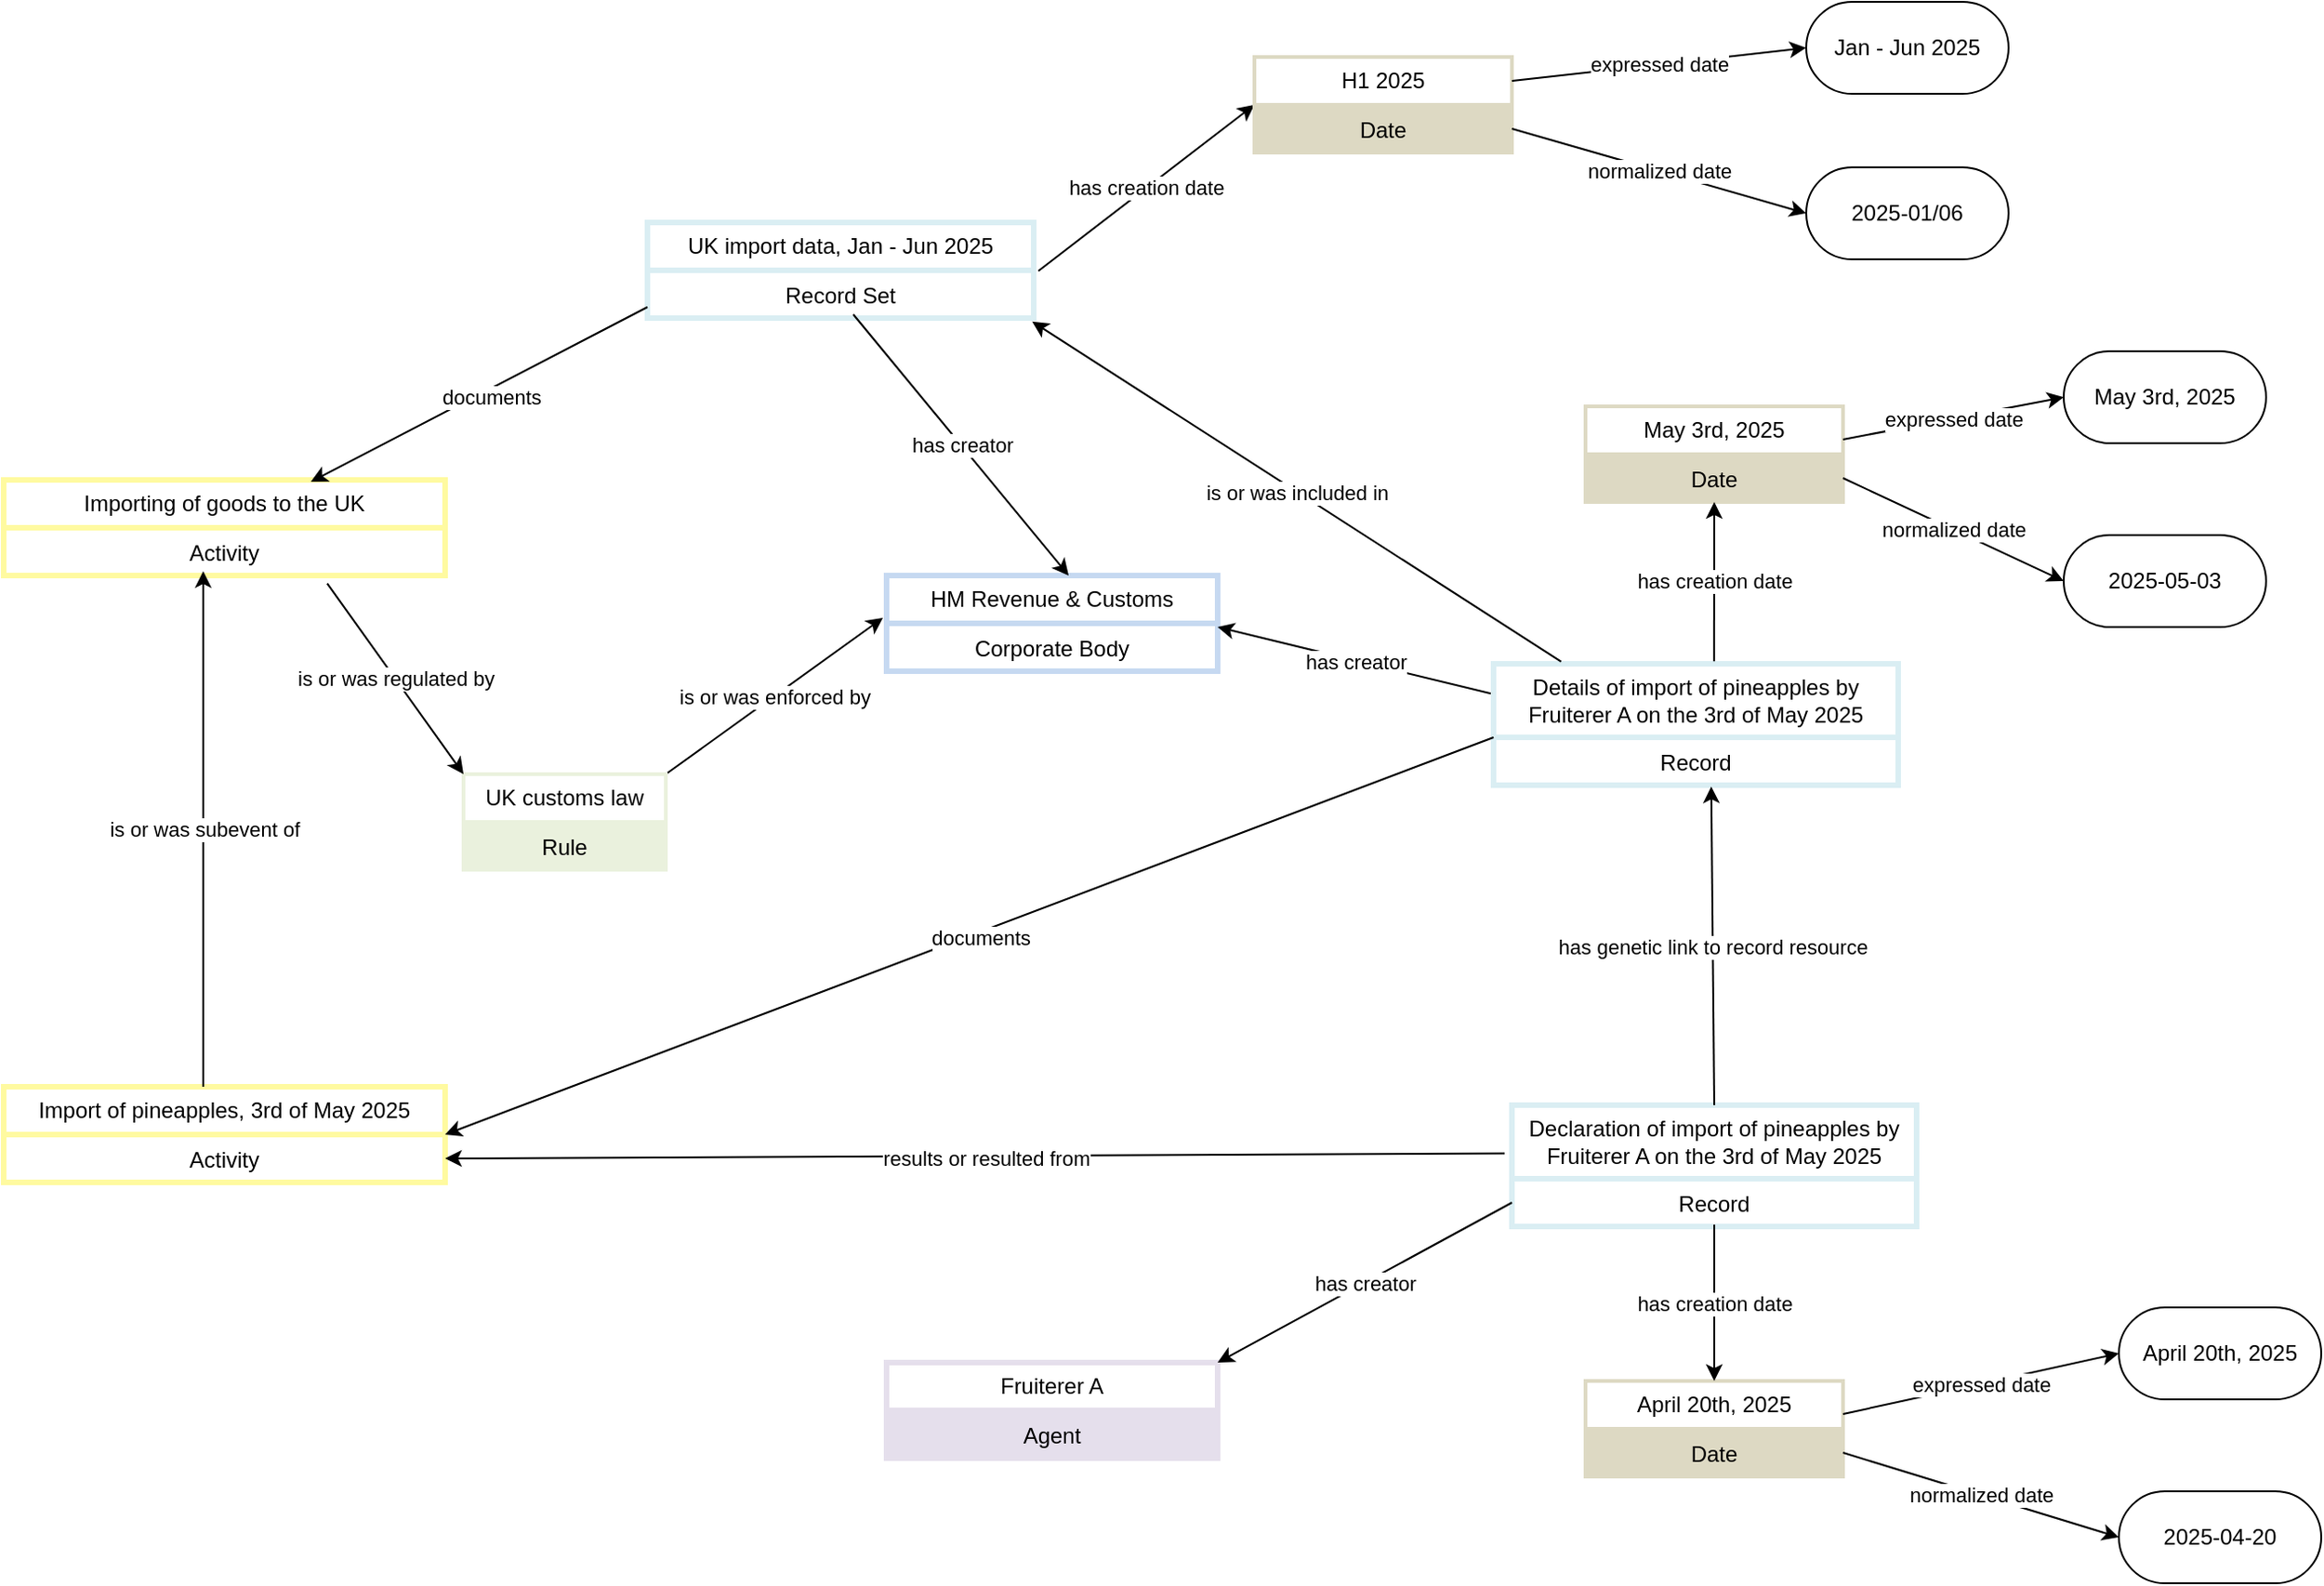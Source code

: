 <mxfile version="28.2.7">
  <diagram name="Page-1" id="gD_oswIPVhmendxxoWTu">
    <mxGraphModel dx="870" dy="566" grid="1" gridSize="10" guides="1" tooltips="1" connect="1" arrows="1" fold="1" page="1" pageScale="1" pageWidth="4681" pageHeight="3300" math="0" shadow="0">
      <root>
        <mxCell id="0" />
        <mxCell id="1" parent="0" />
        <mxCell id="1KNnokjcpxOvImdohz6O-1" value="UK import data, Jan - Jun 2025" style="swimlane;fontStyle=0;childLayout=stackLayout;horizontal=1;startSize=26;strokeColor=#DAEEF3;strokeWidth=3;fillColor=none;horizontalStack=0;resizeParent=1;resizeParentMax=0;resizeLast=0;collapsible=1;marginBottom=0;whiteSpace=wrap;html=1;" parent="1" vertex="1">
          <mxGeometry x="580" y="190" width="210" height="52" as="geometry" />
        </mxCell>
        <mxCell id="1KNnokjcpxOvImdohz6O-7" value="Record Set" style="text;strokeColor=#DAEEF3;strokeWidth=3;fillColor=none;align=center;verticalAlign=top;spacingLeft=4;spacingRight=4;overflow=hidden;rotatable=0;points=[[0,0.5],[1,0.5]];portConstraint=eastwest;whiteSpace=wrap;html=1;" parent="1KNnokjcpxOvImdohz6O-1" vertex="1">
          <mxGeometry y="26" width="210" height="26" as="geometry" />
        </mxCell>
        <mxCell id="1KNnokjcpxOvImdohz6O-3" value="HM Revenue &amp;amp; Customs" style="swimlane;fontStyle=0;childLayout=stackLayout;horizontal=1;startSize=26;strokeColor=#C6D9F1;strokeWidth=3;fillColor=none;horizontalStack=0;resizeParent=1;resizeParentMax=0;resizeLast=0;collapsible=1;marginBottom=0;whiteSpace=wrap;html=1;" parent="1" vertex="1">
          <mxGeometry x="710" y="382" width="180" height="52" as="geometry" />
        </mxCell>
        <mxCell id="1KNnokjcpxOvImdohz6O-4" value="Corporate Body" style="text;strokeColor=#C6D9F1;strokeWidth=3;fillColor=none;align=center;verticalAlign=top;spacingLeft=4;spacingRight=4;overflow=hidden;rotatable=0;points=[[0,0.5],[1,0.5]];portConstraint=eastwest;whiteSpace=wrap;html=1;" parent="1KNnokjcpxOvImdohz6O-3" vertex="1">
          <mxGeometry y="26" width="180" height="26" as="geometry" />
        </mxCell>
        <mxCell id="1KNnokjcpxOvImdohz6O-5" value="" style="endArrow=classic;html=1;rounded=0;entryX=0.55;entryY=0;entryDx=0;entryDy=0;exitX=0.533;exitY=0.923;exitDx=0;exitDy=0;exitPerimeter=0;entryPerimeter=0;" parent="1" source="1KNnokjcpxOvImdohz6O-7" target="1KNnokjcpxOvImdohz6O-3" edge="1">
          <mxGeometry relative="1" as="geometry">
            <mxPoint x="560" y="300" as="sourcePoint" />
            <mxPoint x="130" y="361" as="targetPoint" />
          </mxGeometry>
        </mxCell>
        <mxCell id="1KNnokjcpxOvImdohz6O-6" value="has creator" style="edgeLabel;resizable=0;html=1;;align=center;verticalAlign=middle;" parent="1KNnokjcpxOvImdohz6O-5" connectable="0" vertex="1">
          <mxGeometry relative="1" as="geometry" />
        </mxCell>
        <mxCell id="1KNnokjcpxOvImdohz6O-8" value="" style="endArrow=classic;html=1;rounded=0;exitX=1.012;exitY=0.014;exitDx=0;exitDy=0;entryX=0;entryY=0.5;entryDx=0;entryDy=0;exitPerimeter=0;" parent="1" source="1KNnokjcpxOvImdohz6O-7" target="1KNnokjcpxOvImdohz6O-10" edge="1">
          <mxGeometry relative="1" as="geometry">
            <mxPoint x="800" y="215.5" as="sourcePoint" />
            <mxPoint x="950" y="215.5" as="targetPoint" />
          </mxGeometry>
        </mxCell>
        <mxCell id="1KNnokjcpxOvImdohz6O-9" value="has creation date" style="edgeLabel;resizable=0;html=1;;align=center;verticalAlign=middle;" parent="1KNnokjcpxOvImdohz6O-8" connectable="0" vertex="1">
          <mxGeometry relative="1" as="geometry" />
        </mxCell>
        <mxCell id="1KNnokjcpxOvImdohz6O-10" value="H1 2025" style="swimlane;fontStyle=0;childLayout=stackLayout;horizontal=1;startSize=26;strokeColor=#DDD9C3;strokeWidth=2;fillColor=none;horizontalStack=0;resizeParent=1;resizeParentMax=0;resizeLast=0;collapsible=1;marginBottom=0;whiteSpace=wrap;html=1;" parent="1" vertex="1">
          <mxGeometry x="910" y="100" width="140" height="52" as="geometry" />
        </mxCell>
        <mxCell id="1KNnokjcpxOvImdohz6O-11" value="Date" style="text;strokeColor=#DDD9C3;strokeWidth=2;fillColor=#DDD9C3;align=center;verticalAlign=top;spacingLeft=4;spacingRight=4;overflow=hidden;rotatable=0;points=[[0,0.5],[1,0.5]];portConstraint=eastwest;whiteSpace=wrap;html=1;" parent="1KNnokjcpxOvImdohz6O-10" vertex="1">
          <mxGeometry y="26" width="140" height="26" as="geometry" />
        </mxCell>
        <mxCell id="1KNnokjcpxOvImdohz6O-12" value="" style="endArrow=classic;html=1;rounded=0;exitX=1;exitY=0.75;exitDx=0;exitDy=0;entryX=0;entryY=0.5;entryDx=0;entryDy=0;" parent="1" source="1KNnokjcpxOvImdohz6O-10" target="1KNnokjcpxOvImdohz6O-14" edge="1">
          <mxGeometry relative="1" as="geometry">
            <mxPoint x="1117.5" y="95.5" as="sourcePoint" />
            <mxPoint x="1277.5" y="96" as="targetPoint" />
          </mxGeometry>
        </mxCell>
        <mxCell id="1KNnokjcpxOvImdohz6O-13" value="normalized date" style="edgeLabel;resizable=0;html=1;;align=center;verticalAlign=middle;" parent="1KNnokjcpxOvImdohz6O-12" connectable="0" vertex="1">
          <mxGeometry relative="1" as="geometry" />
        </mxCell>
        <mxCell id="1KNnokjcpxOvImdohz6O-14" value="2025-01/06" style="html=1;whiteSpace=wrap;rounded=1;arcSize=50;" parent="1" vertex="1">
          <mxGeometry x="1210" y="160" width="110" height="50" as="geometry" />
        </mxCell>
        <mxCell id="1KNnokjcpxOvImdohz6O-16" value="Jan - Jun 2025" style="html=1;whiteSpace=wrap;rounded=1;arcSize=50;" parent="1" vertex="1">
          <mxGeometry x="1210" y="70" width="110" height="50" as="geometry" />
        </mxCell>
        <mxCell id="1KNnokjcpxOvImdohz6O-17" value="" style="endArrow=classic;html=1;rounded=0;exitX=1;exitY=0.25;exitDx=0;exitDy=0;entryX=0;entryY=0.5;entryDx=0;entryDy=0;" parent="1" source="1KNnokjcpxOvImdohz6O-10" target="1KNnokjcpxOvImdohz6O-16" edge="1">
          <mxGeometry relative="1" as="geometry">
            <mxPoint x="1027.51" y="69.998" as="sourcePoint" />
            <mxPoint x="1027.5" y="11" as="targetPoint" />
          </mxGeometry>
        </mxCell>
        <mxCell id="1KNnokjcpxOvImdohz6O-18" value="expressed date" style="edgeLabel;resizable=0;html=1;;align=center;verticalAlign=middle;" parent="1KNnokjcpxOvImdohz6O-17" connectable="0" vertex="1">
          <mxGeometry relative="1" as="geometry" />
        </mxCell>
        <mxCell id="A35KRgC0kDwhK_vT6vw7-1" value="Importing of goods to the UK" style="swimlane;fontStyle=0;childLayout=stackLayout;horizontal=1;startSize=26;strokeColor=#FFFAA0;strokeWidth=3;fillColor=none;horizontalStack=0;resizeParent=1;resizeParentMax=0;resizeLast=0;collapsible=1;marginBottom=0;whiteSpace=wrap;html=1;" parent="1" vertex="1">
          <mxGeometry x="230" y="330" width="240" height="52" as="geometry" />
        </mxCell>
        <mxCell id="A35KRgC0kDwhK_vT6vw7-2" value="Activity" style="text;strokeColor=#FFFAA0;strokeWidth=3;fillColor=none;align=center;verticalAlign=top;spacingLeft=4;spacingRight=4;overflow=hidden;rotatable=0;points=[[0,0.5],[1,0.5]];portConstraint=eastwest;whiteSpace=wrap;html=1;" parent="A35KRgC0kDwhK_vT6vw7-1" vertex="1">
          <mxGeometry y="26" width="240" height="26" as="geometry" />
        </mxCell>
        <mxCell id="A35KRgC0kDwhK_vT6vw7-3" value="" style="endArrow=classic;html=1;rounded=0;exitX=0;exitY=0.769;exitDx=0;exitDy=0;exitPerimeter=0;entryX=0.696;entryY=0.019;entryDx=0;entryDy=0;entryPerimeter=0;" parent="1" source="1KNnokjcpxOvImdohz6O-7" target="A35KRgC0kDwhK_vT6vw7-1" edge="1">
          <mxGeometry relative="1" as="geometry">
            <mxPoint x="450" y="480" as="sourcePoint" />
            <mxPoint x="280" y="480.0" as="targetPoint" />
          </mxGeometry>
        </mxCell>
        <mxCell id="A35KRgC0kDwhK_vT6vw7-4" value="documents" style="edgeLabel;resizable=0;html=1;;align=center;verticalAlign=middle;" parent="A35KRgC0kDwhK_vT6vw7-3" connectable="0" vertex="1">
          <mxGeometry relative="1" as="geometry">
            <mxPoint x="6" y="1" as="offset" />
          </mxGeometry>
        </mxCell>
        <mxCell id="A35KRgC0kDwhK_vT6vw7-5" value="" style="endArrow=classic;html=1;rounded=0;entryX=-0.011;entryY=-0.115;entryDx=0;entryDy=0;exitX=1;exitY=0;exitDx=0;exitDy=0;entryPerimeter=0;" parent="1" source="z_VkaY4JEPrvHYw7quxx-11" target="1KNnokjcpxOvImdohz6O-4" edge="1">
          <mxGeometry relative="1" as="geometry">
            <mxPoint x="410" y="425.5" as="sourcePoint" />
            <mxPoint x="590" y="510" as="targetPoint" />
          </mxGeometry>
        </mxCell>
        <mxCell id="A35KRgC0kDwhK_vT6vw7-6" value="is or was enforced by" style="edgeLabel;resizable=0;html=1;;align=center;verticalAlign=middle;" parent="A35KRgC0kDwhK_vT6vw7-5" connectable="0" vertex="1">
          <mxGeometry relative="1" as="geometry" />
        </mxCell>
        <mxCell id="A35KRgC0kDwhK_vT6vw7-22" value="" style="endArrow=classic;html=1;rounded=0;exitX=0;exitY=0.25;exitDx=0;exitDy=0;" parent="1" source="z_VkaY4JEPrvHYw7quxx-1" edge="1">
          <mxGeometry relative="1" as="geometry">
            <mxPoint x="836.34" y="741.242" as="sourcePoint" />
            <mxPoint x="890" y="410" as="targetPoint" />
          </mxGeometry>
        </mxCell>
        <mxCell id="A35KRgC0kDwhK_vT6vw7-23" value="has creator" style="edgeLabel;resizable=0;html=1;;align=center;verticalAlign=middle;" parent="A35KRgC0kDwhK_vT6vw7-22" connectable="0" vertex="1">
          <mxGeometry relative="1" as="geometry" />
        </mxCell>
        <mxCell id="z_VkaY4JEPrvHYw7quxx-1" value="Details of import of pineapples by Fruiterer A on the 3rd of May 2025" style="swimlane;fontStyle=0;childLayout=stackLayout;horizontal=1;startSize=40;strokeColor=#DAEEF3;strokeWidth=3;fillColor=none;horizontalStack=0;resizeParent=1;resizeParentMax=0;resizeLast=0;collapsible=1;marginBottom=0;whiteSpace=wrap;html=1;" parent="1" vertex="1">
          <mxGeometry x="1040" y="430" width="220" height="66" as="geometry" />
        </mxCell>
        <mxCell id="z_VkaY4JEPrvHYw7quxx-2" value="Record" style="text;strokeColor=#DAEEF3;strokeWidth=3;fillColor=none;align=center;verticalAlign=top;spacingLeft=4;spacingRight=4;overflow=hidden;rotatable=0;points=[[0,0.5],[1,0.5]];portConstraint=eastwest;whiteSpace=wrap;html=1;" parent="z_VkaY4JEPrvHYw7quxx-1" vertex="1">
          <mxGeometry y="40" width="220" height="26" as="geometry" />
        </mxCell>
        <mxCell id="z_VkaY4JEPrvHYw7quxx-3" value="Declaration of import of pineapples by Fruiterer A on the 3rd of May 2025" style="swimlane;fontStyle=0;childLayout=stackLayout;horizontal=1;startSize=40;strokeColor=#DAEEF3;strokeWidth=3;fillColor=none;horizontalStack=0;resizeParent=1;resizeParentMax=0;resizeLast=0;collapsible=1;marginBottom=0;whiteSpace=wrap;html=1;" parent="1" vertex="1">
          <mxGeometry x="1050" y="670" width="220" height="66" as="geometry" />
        </mxCell>
        <mxCell id="z_VkaY4JEPrvHYw7quxx-4" value="Record" style="text;strokeColor=#DAEEF3;strokeWidth=3;fillColor=none;align=center;verticalAlign=top;spacingLeft=4;spacingRight=4;overflow=hidden;rotatable=0;points=[[0,0.5],[1,0.5]];portConstraint=eastwest;whiteSpace=wrap;html=1;" parent="z_VkaY4JEPrvHYw7quxx-3" vertex="1">
          <mxGeometry y="40" width="220" height="26" as="geometry" />
        </mxCell>
        <mxCell id="z_VkaY4JEPrvHYw7quxx-5" value="" style="endArrow=classic;html=1;rounded=0;exitX=0.5;exitY=0;exitDx=0;exitDy=0;entryX=0.538;entryY=1.027;entryDx=0;entryDy=0;entryPerimeter=0;" parent="1" source="z_VkaY4JEPrvHYw7quxx-3" target="z_VkaY4JEPrvHYw7quxx-2" edge="1">
          <mxGeometry relative="1" as="geometry">
            <mxPoint x="1170" y="485" as="sourcePoint" />
            <mxPoint x="1420" y="485" as="targetPoint" />
          </mxGeometry>
        </mxCell>
        <mxCell id="z_VkaY4JEPrvHYw7quxx-6" value="has genetic link to record resource" style="edgeLabel;resizable=0;html=1;;align=center;verticalAlign=middle;" parent="z_VkaY4JEPrvHYw7quxx-5" connectable="0" vertex="1">
          <mxGeometry relative="1" as="geometry" />
        </mxCell>
        <mxCell id="z_VkaY4JEPrvHYw7quxx-7" value="Fruiterer A" style="swimlane;fontStyle=0;childLayout=stackLayout;horizontal=1;startSize=26;strokeColor=light-dark(#e5dfec, #27374c);strokeWidth=3;fillColor=none;horizontalStack=0;resizeParent=1;resizeParentMax=0;resizeLast=0;collapsible=1;marginBottom=0;whiteSpace=wrap;html=1;" parent="1" vertex="1">
          <mxGeometry x="710" y="810" width="180" height="52" as="geometry" />
        </mxCell>
        <mxCell id="z_VkaY4JEPrvHYw7quxx-8" value="Agent" style="text;strokeColor=#E5DFEC;strokeWidth=3;fillColor=light-dark(#E5DFEC,#EDEDED);align=center;verticalAlign=top;spacingLeft=4;spacingRight=4;overflow=hidden;rotatable=0;points=[[0,0.5],[1,0.5]];portConstraint=eastwest;whiteSpace=wrap;html=1;" parent="z_VkaY4JEPrvHYw7quxx-7" vertex="1">
          <mxGeometry y="26" width="180" height="26" as="geometry" />
        </mxCell>
        <mxCell id="z_VkaY4JEPrvHYw7quxx-9" value="" style="endArrow=classic;html=1;rounded=0;entryX=1;entryY=0;entryDx=0;entryDy=0;exitX=0;exitY=0.5;exitDx=0;exitDy=0;" parent="1" source="z_VkaY4JEPrvHYw7quxx-4" target="z_VkaY4JEPrvHYw7quxx-7" edge="1">
          <mxGeometry relative="1" as="geometry">
            <mxPoint x="960" y="676" as="sourcePoint" />
            <mxPoint x="736" y="649" as="targetPoint" />
          </mxGeometry>
        </mxCell>
        <mxCell id="z_VkaY4JEPrvHYw7quxx-10" value="has creator" style="edgeLabel;resizable=0;html=1;;align=center;verticalAlign=middle;" parent="z_VkaY4JEPrvHYw7quxx-9" connectable="0" vertex="1">
          <mxGeometry relative="1" as="geometry" />
        </mxCell>
        <mxCell id="z_VkaY4JEPrvHYw7quxx-11" value="UK customs law" style="swimlane;fontStyle=0;childLayout=stackLayout;horizontal=1;startSize=26;strokeColor=#EAF1DD;strokeWidth=2;fillColor=none;horizontalStack=0;resizeParent=1;resizeParentMax=0;resizeLast=0;collapsible=1;marginBottom=0;whiteSpace=wrap;html=1;" parent="1" vertex="1">
          <mxGeometry x="480" y="490" width="110" height="52" as="geometry" />
        </mxCell>
        <mxCell id="z_VkaY4JEPrvHYw7quxx-12" value="Rule&lt;div&gt;&lt;br&gt;&lt;/div&gt;" style="text;strokeColor=#EAF1DD;strokeWidth=2;fillColor=#EAF1DD;align=center;verticalAlign=top;spacingLeft=4;spacingRight=4;overflow=hidden;rotatable=0;points=[[0,0.5],[1,0.5]];portConstraint=eastwest;whiteSpace=wrap;html=1;" parent="z_VkaY4JEPrvHYw7quxx-11" vertex="1">
          <mxGeometry y="26" width="110" height="26" as="geometry" />
        </mxCell>
        <mxCell id="z_VkaY4JEPrvHYw7quxx-13" value="" style="endArrow=classic;html=1;rounded=0;entryX=0;entryY=0;entryDx=0;entryDy=0;exitX=0.733;exitY=1.167;exitDx=0;exitDy=0;exitPerimeter=0;" parent="1" source="A35KRgC0kDwhK_vT6vw7-2" target="z_VkaY4JEPrvHYw7quxx-11" edge="1">
          <mxGeometry relative="1" as="geometry">
            <mxPoint x="533" y="471" as="sourcePoint" />
            <mxPoint x="330" y="470" as="targetPoint" />
          </mxGeometry>
        </mxCell>
        <mxCell id="z_VkaY4JEPrvHYw7quxx-14" value="is or was regulated by" style="edgeLabel;resizable=0;html=1;;align=center;verticalAlign=middle;" parent="z_VkaY4JEPrvHYw7quxx-13" connectable="0" vertex="1">
          <mxGeometry relative="1" as="geometry" />
        </mxCell>
        <mxCell id="z_VkaY4JEPrvHYw7quxx-15" value="Import of pineapples, 3rd of May 2025" style="swimlane;fontStyle=0;childLayout=stackLayout;horizontal=1;startSize=26;strokeColor=#FFFAA0;strokeWidth=3;fillColor=none;horizontalStack=0;resizeParent=1;resizeParentMax=0;resizeLast=0;collapsible=1;marginBottom=0;whiteSpace=wrap;html=1;" parent="1" vertex="1">
          <mxGeometry x="230" y="660" width="240" height="52" as="geometry" />
        </mxCell>
        <mxCell id="z_VkaY4JEPrvHYw7quxx-16" value="Activity" style="text;strokeColor=#FFFAA0;strokeWidth=3;fillColor=#FFFFFF;align=center;verticalAlign=top;spacingLeft=4;spacingRight=4;overflow=hidden;rotatable=0;points=[[0,0.5],[1,0.5]];portConstraint=eastwest;whiteSpace=wrap;html=1;" parent="z_VkaY4JEPrvHYw7quxx-15" vertex="1">
          <mxGeometry y="26" width="240" height="26" as="geometry" />
        </mxCell>
        <mxCell id="z_VkaY4JEPrvHYw7quxx-17" value="" style="endArrow=classic;html=1;rounded=0;exitX=0.452;exitY=0;exitDx=0;exitDy=0;exitPerimeter=0;entryX=0.452;entryY=0.907;entryDx=0;entryDy=0;entryPerimeter=0;" parent="1" source="z_VkaY4JEPrvHYw7quxx-15" target="A35KRgC0kDwhK_vT6vw7-2" edge="1">
          <mxGeometry relative="1" as="geometry">
            <mxPoint x="537" y="610" as="sourcePoint" />
            <mxPoint x="320" y="470" as="targetPoint" />
          </mxGeometry>
        </mxCell>
        <mxCell id="z_VkaY4JEPrvHYw7quxx-18" value="is or was subevent of" style="edgeLabel;resizable=0;html=1;;align=center;verticalAlign=middle;" parent="z_VkaY4JEPrvHYw7quxx-17" connectable="0" vertex="1">
          <mxGeometry relative="1" as="geometry" />
        </mxCell>
        <mxCell id="z_VkaY4JEPrvHYw7quxx-19" value="" style="endArrow=classic;html=1;rounded=0;exitX=0;exitY=0;exitDx=0;exitDy=0;exitPerimeter=0;entryX=1;entryY=0.5;entryDx=0;entryDy=0;" parent="1" source="z_VkaY4JEPrvHYw7quxx-2" target="z_VkaY4JEPrvHYw7quxx-15" edge="1">
          <mxGeometry relative="1" as="geometry">
            <mxPoint x="763" y="552" as="sourcePoint" />
            <mxPoint x="580" y="647" as="targetPoint" />
          </mxGeometry>
        </mxCell>
        <mxCell id="z_VkaY4JEPrvHYw7quxx-20" value="documents" style="edgeLabel;resizable=0;html=1;;align=center;verticalAlign=middle;" parent="z_VkaY4JEPrvHYw7quxx-19" connectable="0" vertex="1">
          <mxGeometry relative="1" as="geometry">
            <mxPoint x="6" y="1" as="offset" />
          </mxGeometry>
        </mxCell>
        <mxCell id="z_VkaY4JEPrvHYw7quxx-21" value="" style="endArrow=classic;html=1;rounded=0;exitX=-0.018;exitY=0.398;exitDx=0;exitDy=0;exitPerimeter=0;entryX=1;entryY=0.75;entryDx=0;entryDy=0;" parent="1" source="z_VkaY4JEPrvHYw7quxx-3" target="z_VkaY4JEPrvHYw7quxx-15" edge="1">
          <mxGeometry relative="1" as="geometry">
            <mxPoint x="910" y="570" as="sourcePoint" />
            <mxPoint x="340" y="736" as="targetPoint" />
          </mxGeometry>
        </mxCell>
        <mxCell id="z_VkaY4JEPrvHYw7quxx-22" value="results or resulted from" style="edgeLabel;resizable=0;html=1;;align=center;verticalAlign=middle;" parent="z_VkaY4JEPrvHYw7quxx-21" connectable="0" vertex="1">
          <mxGeometry relative="1" as="geometry">
            <mxPoint x="6" y="1" as="offset" />
          </mxGeometry>
        </mxCell>
        <mxCell id="z_VkaY4JEPrvHYw7quxx-23" value="May 3rd, 2025" style="swimlane;fontStyle=0;childLayout=stackLayout;horizontal=1;startSize=26;strokeColor=#DDD9C3;strokeWidth=2;fillColor=none;horizontalStack=0;resizeParent=1;resizeParentMax=0;resizeLast=0;collapsible=1;marginBottom=0;whiteSpace=wrap;html=1;" parent="1" vertex="1">
          <mxGeometry x="1090" y="290" width="140" height="52" as="geometry" />
        </mxCell>
        <mxCell id="z_VkaY4JEPrvHYw7quxx-24" value="Date" style="text;strokeColor=#DDD9C3;strokeWidth=2;fillColor=#DDD9C3;align=center;verticalAlign=top;spacingLeft=4;spacingRight=4;overflow=hidden;rotatable=0;points=[[0,0.5],[1,0.5]];portConstraint=eastwest;whiteSpace=wrap;html=1;" parent="z_VkaY4JEPrvHYw7quxx-23" vertex="1">
          <mxGeometry y="26" width="140" height="26" as="geometry" />
        </mxCell>
        <mxCell id="z_VkaY4JEPrvHYw7quxx-25" value="" style="endArrow=classic;html=1;rounded=0;exitX=0.545;exitY=-0.021;exitDx=0;exitDy=0;entryX=0.5;entryY=1;entryDx=0;entryDy=0;exitPerimeter=0;" parent="1" source="z_VkaY4JEPrvHYw7quxx-1" target="z_VkaY4JEPrvHYw7quxx-23" edge="1">
          <mxGeometry relative="1" as="geometry">
            <mxPoint x="1110" y="395" as="sourcePoint" />
            <mxPoint x="1260" y="395" as="targetPoint" />
          </mxGeometry>
        </mxCell>
        <mxCell id="z_VkaY4JEPrvHYw7quxx-26" value="has creation date" style="edgeLabel;resizable=0;html=1;;align=center;verticalAlign=middle;" parent="z_VkaY4JEPrvHYw7quxx-25" connectable="0" vertex="1">
          <mxGeometry relative="1" as="geometry" />
        </mxCell>
        <mxCell id="z_VkaY4JEPrvHYw7quxx-27" value="2025-05-03" style="html=1;whiteSpace=wrap;rounded=1;arcSize=50;" parent="1" vertex="1">
          <mxGeometry x="1350" y="360" width="110" height="50" as="geometry" />
        </mxCell>
        <mxCell id="z_VkaY4JEPrvHYw7quxx-28" value="May 3rd, 2025" style="html=1;whiteSpace=wrap;rounded=1;arcSize=50;" parent="1" vertex="1">
          <mxGeometry x="1350" y="260" width="110" height="50" as="geometry" />
        </mxCell>
        <mxCell id="z_VkaY4JEPrvHYw7quxx-29" value="" style="endArrow=classic;html=1;rounded=0;exitX=1;exitY=0.75;exitDx=0;exitDy=0;entryX=0;entryY=0.5;entryDx=0;entryDy=0;" parent="1" source="z_VkaY4JEPrvHYw7quxx-23" target="z_VkaY4JEPrvHYw7quxx-27" edge="1">
          <mxGeometry relative="1" as="geometry">
            <mxPoint x="1260" y="342" as="sourcePoint" />
            <mxPoint x="1420" y="388" as="targetPoint" />
          </mxGeometry>
        </mxCell>
        <mxCell id="z_VkaY4JEPrvHYw7quxx-30" value="normalized date" style="edgeLabel;resizable=0;html=1;;align=center;verticalAlign=middle;" parent="z_VkaY4JEPrvHYw7quxx-29" connectable="0" vertex="1">
          <mxGeometry relative="1" as="geometry" />
        </mxCell>
        <mxCell id="z_VkaY4JEPrvHYw7quxx-31" value="" style="endArrow=classic;html=1;rounded=0;exitX=1;exitY=0.25;exitDx=0;exitDy=0;entryX=0;entryY=0.5;entryDx=0;entryDy=0;" parent="1" target="z_VkaY4JEPrvHYw7quxx-28" edge="1">
          <mxGeometry relative="1" as="geometry">
            <mxPoint x="1230" y="308" as="sourcePoint" />
            <mxPoint x="1390" y="290" as="targetPoint" />
          </mxGeometry>
        </mxCell>
        <mxCell id="z_VkaY4JEPrvHYw7quxx-32" value="expressed date" style="edgeLabel;resizable=0;html=1;;align=center;verticalAlign=middle;" parent="z_VkaY4JEPrvHYw7quxx-31" connectable="0" vertex="1">
          <mxGeometry relative="1" as="geometry" />
        </mxCell>
        <mxCell id="z_VkaY4JEPrvHYw7quxx-33" value="April 20th, 2025" style="swimlane;fontStyle=0;childLayout=stackLayout;horizontal=1;startSize=26;strokeColor=#DDD9C3;strokeWidth=2;fillColor=none;horizontalStack=0;resizeParent=1;resizeParentMax=0;resizeLast=0;collapsible=1;marginBottom=0;whiteSpace=wrap;html=1;" parent="1" vertex="1">
          <mxGeometry x="1090" y="820" width="140" height="52" as="geometry" />
        </mxCell>
        <mxCell id="z_VkaY4JEPrvHYw7quxx-34" value="Date" style="text;strokeColor=#DDD9C3;strokeWidth=2;fillColor=#DDD9C3;align=center;verticalAlign=top;spacingLeft=4;spacingRight=4;overflow=hidden;rotatable=0;points=[[0,0.5],[1,0.5]];portConstraint=eastwest;whiteSpace=wrap;html=1;" parent="z_VkaY4JEPrvHYw7quxx-33" vertex="1">
          <mxGeometry y="26" width="140" height="26" as="geometry" />
        </mxCell>
        <mxCell id="z_VkaY4JEPrvHYw7quxx-36" value="2025-04-20" style="html=1;whiteSpace=wrap;rounded=1;arcSize=50;" parent="1" vertex="1">
          <mxGeometry x="1380" y="880" width="110" height="50" as="geometry" />
        </mxCell>
        <mxCell id="z_VkaY4JEPrvHYw7quxx-37" value="April 20th, 2025" style="html=1;whiteSpace=wrap;rounded=1;arcSize=50;" parent="1" vertex="1">
          <mxGeometry x="1380" y="780" width="110" height="50" as="geometry" />
        </mxCell>
        <mxCell id="z_VkaY4JEPrvHYw7quxx-38" value="" style="endArrow=classic;html=1;rounded=0;exitX=1;exitY=0.75;exitDx=0;exitDy=0;entryX=0;entryY=0.5;entryDx=0;entryDy=0;" parent="1" source="z_VkaY4JEPrvHYw7quxx-33" target="z_VkaY4JEPrvHYw7quxx-36" edge="1">
          <mxGeometry relative="1" as="geometry">
            <mxPoint x="1260" y="872" as="sourcePoint" />
            <mxPoint x="1420" y="918" as="targetPoint" />
          </mxGeometry>
        </mxCell>
        <mxCell id="z_VkaY4JEPrvHYw7quxx-39" value="normalized date" style="edgeLabel;resizable=0;html=1;;align=center;verticalAlign=middle;" parent="z_VkaY4JEPrvHYw7quxx-38" connectable="0" vertex="1">
          <mxGeometry relative="1" as="geometry" />
        </mxCell>
        <mxCell id="z_VkaY4JEPrvHYw7quxx-40" value="" style="endArrow=classic;html=1;rounded=0;exitX=1;exitY=0.25;exitDx=0;exitDy=0;entryX=0;entryY=0.5;entryDx=0;entryDy=0;" parent="1" target="z_VkaY4JEPrvHYw7quxx-37" edge="1">
          <mxGeometry relative="1" as="geometry">
            <mxPoint x="1230" y="838" as="sourcePoint" />
            <mxPoint x="1390" y="820" as="targetPoint" />
          </mxGeometry>
        </mxCell>
        <mxCell id="z_VkaY4JEPrvHYw7quxx-41" value="expressed date" style="edgeLabel;resizable=0;html=1;;align=center;verticalAlign=middle;" parent="z_VkaY4JEPrvHYw7quxx-40" connectable="0" vertex="1">
          <mxGeometry relative="1" as="geometry" />
        </mxCell>
        <mxCell id="z_VkaY4JEPrvHYw7quxx-42" value="" style="endArrow=classic;html=1;rounded=0;entryX=0.5;entryY=0;entryDx=0;entryDy=0;" parent="1" target="z_VkaY4JEPrvHYw7quxx-33" edge="1">
          <mxGeometry relative="1" as="geometry">
            <mxPoint x="1160" y="735" as="sourcePoint" />
            <mxPoint x="1330" y="680" as="targetPoint" />
          </mxGeometry>
        </mxCell>
        <mxCell id="z_VkaY4JEPrvHYw7quxx-43" value="has creation date" style="edgeLabel;resizable=0;html=1;;align=center;verticalAlign=middle;" parent="z_VkaY4JEPrvHYw7quxx-42" connectable="0" vertex="1">
          <mxGeometry relative="1" as="geometry" />
        </mxCell>
        <mxCell id="2DeLvdhZdxa3scJvV6O--1" value="" style="endArrow=classic;html=1;rounded=0;entryX=0.996;entryY=1.071;entryDx=0;entryDy=0;exitX=0.167;exitY=-0.018;exitDx=0;exitDy=0;exitPerimeter=0;entryPerimeter=0;" parent="1" source="z_VkaY4JEPrvHYw7quxx-1" target="1KNnokjcpxOvImdohz6O-7" edge="1">
          <mxGeometry relative="1" as="geometry">
            <mxPoint x="1057" y="410" as="sourcePoint" />
            <mxPoint x="940" y="268" as="targetPoint" />
          </mxGeometry>
        </mxCell>
        <mxCell id="2DeLvdhZdxa3scJvV6O--2" value="is or was included in" style="edgeLabel;resizable=0;html=1;;align=center;verticalAlign=middle;" parent="2DeLvdhZdxa3scJvV6O--1" connectable="0" vertex="1">
          <mxGeometry relative="1" as="geometry" />
        </mxCell>
      </root>
    </mxGraphModel>
  </diagram>
</mxfile>
